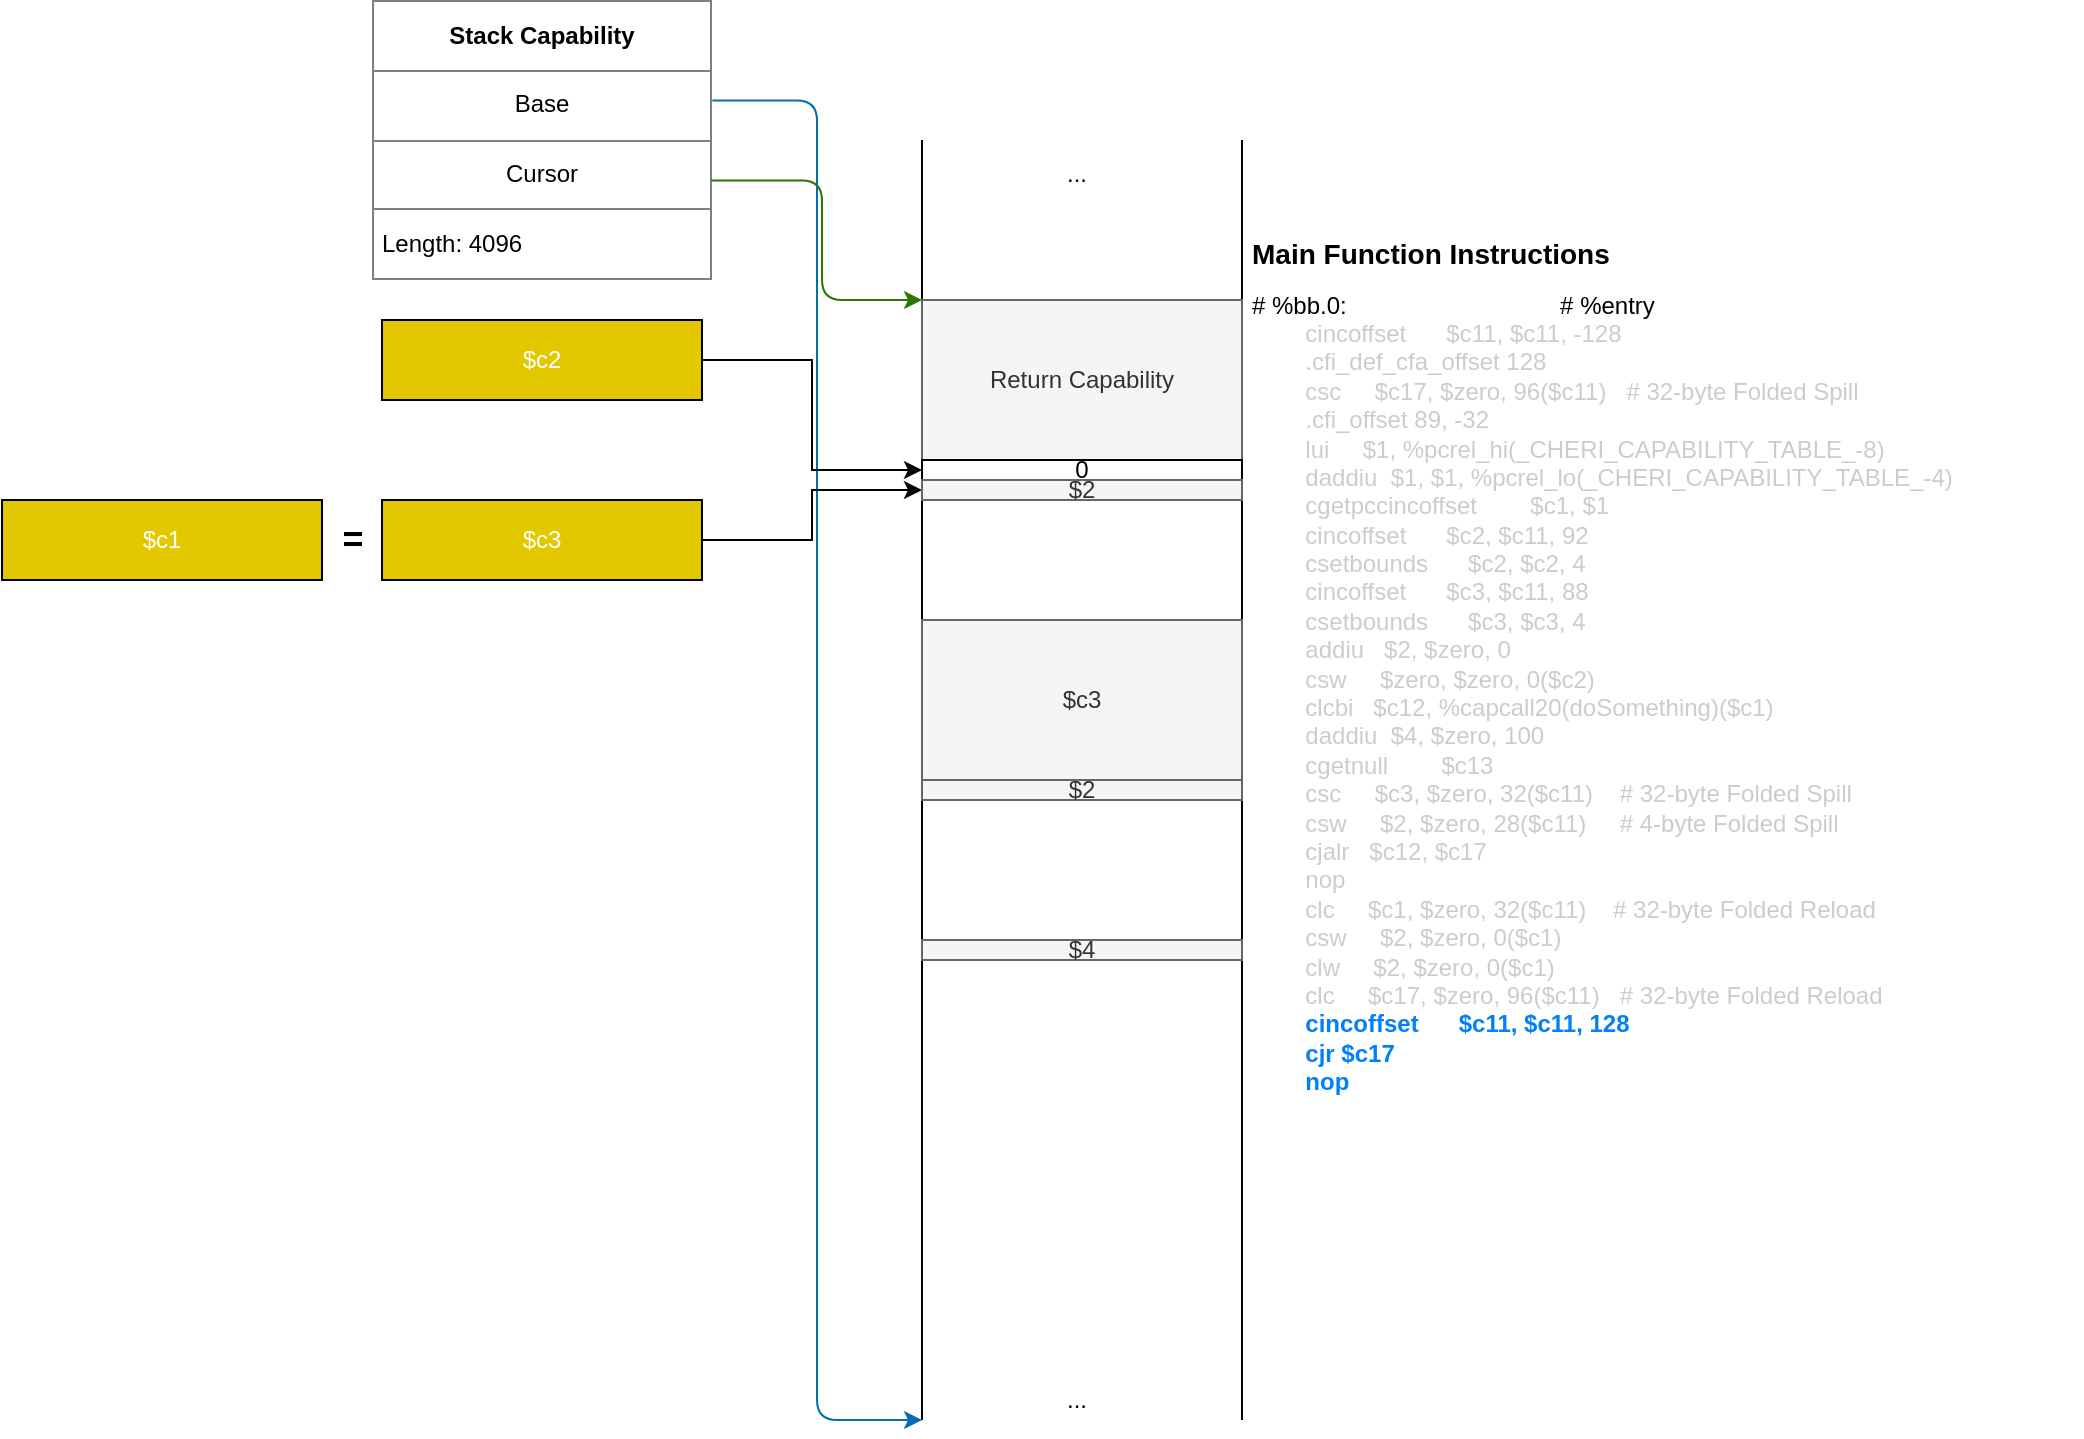<mxfile version="12.9.13" type="device"><diagram id="Yj5iNhO1OVWS-Jp9zjfF" name="Page-1"><mxGraphModel dx="2008" dy="1826" grid="1" gridSize="10" guides="1" tooltips="1" connect="1" arrows="1" fold="1" page="1" pageScale="1" pageWidth="850" pageHeight="1100" math="0" shadow="0"><root><mxCell id="0"/><mxCell id="1" parent="0"/><mxCell id="Moycxwtg2NYuGqbo34Zv-21" value="&lt;h1 style=&quot;font-size: 14px&quot;&gt;Main Function Instructions&lt;/h1&gt;&lt;div&gt;&lt;div&gt;# %bb.0:&amp;nbsp; &amp;nbsp; &amp;nbsp; &amp;nbsp; &amp;nbsp; &amp;nbsp; &amp;nbsp; &amp;nbsp; &amp;nbsp; &amp;nbsp; &amp;nbsp; &amp;nbsp; &amp;nbsp; &amp;nbsp; &amp;nbsp; &amp;nbsp; # %entry&lt;/div&gt;&lt;div&gt;&lt;font color=&quot;#cccccc&quot;&gt;&amp;nbsp; &amp;nbsp; &amp;nbsp; &amp;nbsp; cincoffset&amp;nbsp; &amp;nbsp; &amp;nbsp; $c11, $c11, -128&lt;/font&gt;&lt;/div&gt;&lt;div&gt;&lt;font color=&quot;#cccccc&quot;&gt;&amp;nbsp; &amp;nbsp; &amp;nbsp; &amp;nbsp; .cfi_def_cfa_offset 128&lt;/font&gt;&lt;/div&gt;&lt;div&gt;&lt;font color=&quot;#cccccc&quot;&gt;&amp;nbsp; &amp;nbsp; &amp;nbsp; &amp;nbsp; csc&amp;nbsp; &amp;nbsp; &amp;nbsp;$c17, $zero, 96($c11)&amp;nbsp; &amp;nbsp;# 32-byte Folded Spill&lt;/font&gt;&lt;/div&gt;&lt;div&gt;&lt;font color=&quot;#cccccc&quot;&gt;&amp;nbsp; &amp;nbsp; &amp;nbsp; &amp;nbsp; .cfi_offset 89, -32&lt;/font&gt;&lt;/div&gt;&lt;div&gt;&lt;font color=&quot;#cccccc&quot;&gt;&amp;nbsp; &amp;nbsp; &amp;nbsp; &amp;nbsp; lui&amp;nbsp; &amp;nbsp; &amp;nbsp;$1, %pcrel_hi(_CHERI_CAPABILITY_TABLE_-8)&lt;/font&gt;&lt;/div&gt;&lt;div&gt;&lt;font color=&quot;#cccccc&quot;&gt;&amp;nbsp; &amp;nbsp; &amp;nbsp; &amp;nbsp; daddiu&amp;nbsp; $1, $1, %pcrel_lo(_CHERI_CAPABILITY_TABLE_-4)&lt;/font&gt;&lt;/div&gt;&lt;div&gt;&lt;font color=&quot;#cccccc&quot;&gt;&amp;nbsp; &amp;nbsp; &amp;nbsp; &amp;nbsp; cgetpccincoffset&amp;nbsp; &amp;nbsp; &amp;nbsp; &amp;nbsp; $c1, $1&lt;/font&gt;&lt;/div&gt;&lt;div&gt;&amp;nbsp; &amp;nbsp; &amp;nbsp; &amp;nbsp;&lt;font color=&quot;#cccccc&quot;&gt; cincoffset&amp;nbsp; &amp;nbsp; &amp;nbsp; $c2, $c11, 92&lt;/font&gt;&lt;/div&gt;&lt;div&gt;&lt;font color=&quot;#cccccc&quot;&gt;&amp;nbsp; &amp;nbsp; &amp;nbsp; &amp;nbsp; csetbounds&amp;nbsp; &amp;nbsp; &amp;nbsp; $c2, $c2, 4&lt;/font&gt;&lt;/div&gt;&lt;div&gt;&lt;font color=&quot;#cccccc&quot;&gt;&amp;nbsp; &amp;nbsp; &amp;nbsp; &amp;nbsp; cincoffset&amp;nbsp; &amp;nbsp; &amp;nbsp; $c3, $c11, 88&lt;/font&gt;&lt;/div&gt;&lt;div&gt;&lt;font color=&quot;#cccccc&quot;&gt;&amp;nbsp; &amp;nbsp; &amp;nbsp; &amp;nbsp; csetbounds&amp;nbsp; &amp;nbsp; &amp;nbsp; $c3, $c3, 4&lt;/font&gt;&lt;/div&gt;&lt;div&gt;&lt;font color=&quot;#cccccc&quot;&gt;&amp;nbsp; &amp;nbsp; &amp;nbsp; &amp;nbsp; addiu&amp;nbsp; &amp;nbsp;$2, $zero, 0&lt;/font&gt;&lt;/div&gt;&lt;div&gt;&lt;font color=&quot;#cccccc&quot;&gt;&amp;nbsp; &amp;nbsp; &amp;nbsp; &amp;nbsp; csw&amp;nbsp; &amp;nbsp; &amp;nbsp;$zero, $zero, 0($c2)&lt;/font&gt;&lt;/div&gt;&lt;div&gt;&lt;font color=&quot;#cccccc&quot;&gt;&amp;nbsp; &amp;nbsp; &amp;nbsp; &amp;nbsp; clcbi&amp;nbsp; &amp;nbsp;$c12, %capcall20(doSomething)($c1)&lt;/font&gt;&lt;/div&gt;&lt;div&gt;&lt;font color=&quot;#cccccc&quot;&gt;&amp;nbsp; &amp;nbsp; &amp;nbsp; &amp;nbsp; daddiu&amp;nbsp; $4, $zero, 100&lt;/font&gt;&lt;/div&gt;&lt;div&gt;&lt;font color=&quot;#cccccc&quot;&gt;&amp;nbsp; &amp;nbsp; &amp;nbsp; &amp;nbsp; cgetnull&amp;nbsp; &amp;nbsp; &amp;nbsp; &amp;nbsp; $c13&lt;/font&gt;&lt;/div&gt;&lt;div&gt;&lt;font color=&quot;#cccccc&quot;&gt;&amp;nbsp; &amp;nbsp; &amp;nbsp; &amp;nbsp; csc&amp;nbsp; &amp;nbsp; &amp;nbsp;$c3, $zero, 32($c11)&amp;nbsp; &amp;nbsp; # 32-byte Folded Spill&lt;/font&gt;&lt;/div&gt;&lt;div&gt;&lt;font color=&quot;#cccccc&quot;&gt;&amp;nbsp; &amp;nbsp; &amp;nbsp; &amp;nbsp; csw&amp;nbsp; &amp;nbsp; &amp;nbsp;$2, $zero, 28($c11)&amp;nbsp; &amp;nbsp; &amp;nbsp;# 4-byte Folded Spill&lt;/font&gt;&lt;/div&gt;&lt;div&gt;&lt;font color=&quot;#cccccc&quot;&gt;&amp;nbsp; &amp;nbsp; &amp;nbsp; &amp;nbsp; cjalr&amp;nbsp; &amp;nbsp;$c12, $c17&lt;/font&gt;&lt;/div&gt;&lt;div&gt;&lt;font color=&quot;#cccccc&quot;&gt;&amp;nbsp; &amp;nbsp; &amp;nbsp; &amp;nbsp; nop&lt;/font&gt;&lt;/div&gt;&lt;div&gt;&lt;font color=&quot;#cccccc&quot;&gt;&amp;nbsp; &amp;nbsp; &amp;nbsp; &amp;nbsp; clc&amp;nbsp; &amp;nbsp; &amp;nbsp;$c1, $zero, 32($c11)&amp;nbsp; &amp;nbsp; # 32-byte Folded Reload&lt;/font&gt;&lt;/div&gt;&lt;div&gt;&lt;font color=&quot;#cccccc&quot;&gt;&amp;nbsp; &amp;nbsp; &amp;nbsp; &amp;nbsp; csw&amp;nbsp; &amp;nbsp; &amp;nbsp;$2, $zero, 0($c1)&lt;/font&gt;&lt;/div&gt;&lt;div&gt;&lt;font color=&quot;#cccccc&quot;&gt;&amp;nbsp; &amp;nbsp; &amp;nbsp; &amp;nbsp; clw&amp;nbsp; &amp;nbsp; &amp;nbsp;$2, $zero, 0($c1)&lt;/font&gt;&lt;/div&gt;&lt;div&gt;&lt;font color=&quot;#cccccc&quot;&gt;&amp;nbsp; &amp;nbsp; &amp;nbsp; &amp;nbsp; clc&amp;nbsp; &amp;nbsp; &amp;nbsp;$c17, $zero, 96($c11)&amp;nbsp; &amp;nbsp;# 32-byte Folded Reload&lt;/font&gt;&lt;/div&gt;&lt;div&gt;&lt;font color=&quot;#cccccc&quot;&gt;&amp;nbsp; &amp;nbsp; &amp;nbsp; &amp;nbsp; &lt;/font&gt;&lt;font color=&quot;#007fff&quot;&gt;&lt;b&gt;cincoffset&amp;nbsp; &amp;nbsp; &amp;nbsp; $c11, $c11, 128&lt;/b&gt;&lt;/font&gt;&lt;/div&gt;&lt;div&gt;&lt;font color=&quot;#007fff&quot;&gt;&lt;b&gt;&amp;nbsp; &amp;nbsp; &amp;nbsp; &amp;nbsp; cjr $c17&lt;/b&gt;&lt;/font&gt;&lt;/div&gt;&lt;div&gt;&lt;font color=&quot;#007fff&quot;&gt;&lt;b&gt;&amp;nbsp; &amp;nbsp; &amp;nbsp; &amp;nbsp; nop&lt;/b&gt;&lt;/font&gt;&lt;/div&gt;&lt;/div&gt;&lt;div&gt;&lt;br&gt;&lt;/div&gt;" style="text;html=1;strokeColor=none;fillColor=none;spacing=5;spacingTop=-20;whiteSpace=wrap;overflow=hidden;rounded=0;" parent="1" vertex="1"><mxGeometry x="440" y="10" width="420" height="520" as="geometry"/></mxCell><mxCell id="Moycxwtg2NYuGqbo34Zv-1" value="" style="endArrow=none;html=1;" parent="1" edge="1"><mxGeometry width="50" height="50" relative="1" as="geometry"><mxPoint x="280" y="600" as="sourcePoint"/><mxPoint x="280" y="-40" as="targetPoint"/></mxGeometry></mxCell><mxCell id="Moycxwtg2NYuGqbo34Zv-2" value="" style="endArrow=none;html=1;" parent="1" edge="1"><mxGeometry width="50" height="50" relative="1" as="geometry"><mxPoint x="440" y="600" as="sourcePoint"/><mxPoint x="440" y="-40" as="targetPoint"/></mxGeometry></mxCell><mxCell id="Moycxwtg2NYuGqbo34Zv-6" value="&lt;table border=&quot;1&quot; width=&quot;100%&quot; cellpadding=&quot;4&quot; style=&quot;width: 100% ; height: 100% ; border-collapse: collapse&quot;&gt;&lt;tbody&gt;&lt;tr&gt;&lt;th align=&quot;center&quot;&gt;&lt;b&gt;Stack Capability&lt;/b&gt;&lt;/th&gt;&lt;/tr&gt;&lt;tr&gt;&lt;td align=&quot;center&quot;&gt;Base&lt;/td&gt;&lt;/tr&gt;&lt;tr&gt;&lt;td style=&quot;text-align: center&quot;&gt;Cursor&lt;/td&gt;&lt;/tr&gt;&lt;tr&gt;&lt;td&gt;Length: 4096&lt;/td&gt;&lt;/tr&gt;&lt;/tbody&gt;&lt;/table&gt;" style="text;html=1;strokeColor=none;fillColor=none;overflow=fill;" parent="1" vertex="1"><mxGeometry x="5" y="-110" width="170" height="140" as="geometry"/></mxCell><mxCell id="Moycxwtg2NYuGqbo34Zv-7" value="" style="endArrow=classic;html=1;exitX=1.001;exitY=0.359;exitDx=0;exitDy=0;exitPerimeter=0;edgeStyle=elbowEdgeStyle;fillColor=#1ba1e2;strokeColor=#006EAF;" parent="1" source="Moycxwtg2NYuGqbo34Zv-6" edge="1"><mxGeometry width="50" height="50" relative="1" as="geometry"><mxPoint x="100" y="170" as="sourcePoint"/><mxPoint x="280" y="600" as="targetPoint"/></mxGeometry></mxCell><mxCell id="Moycxwtg2NYuGqbo34Zv-8" value="..." style="text;html=1;align=center;verticalAlign=middle;resizable=0;points=[];autosize=1;" parent="1" vertex="1"><mxGeometry x="342" y="-33" width="30" height="20" as="geometry"/></mxCell><mxCell id="Moycxwtg2NYuGqbo34Zv-9" value="..." style="text;html=1;align=center;verticalAlign=middle;resizable=0;points=[];autosize=1;" parent="1" vertex="1"><mxGeometry x="342" y="580" width="30" height="20" as="geometry"/></mxCell><mxCell id="Moycxwtg2NYuGqbo34Zv-10" value="" style="endArrow=classic;html=1;exitX=0.998;exitY=0.645;exitDx=0;exitDy=0;exitPerimeter=0;entryX=0;entryY=0;entryDx=0;entryDy=0;edgeStyle=elbowEdgeStyle;fillColor=#60a917;strokeColor=#2D7600;" parent="1" source="Moycxwtg2NYuGqbo34Zv-6" target="Moycxwtg2NYuGqbo34Zv-11" edge="1"><mxGeometry width="50" height="50" relative="1" as="geometry"><mxPoint x="140" y="420" as="sourcePoint"/><mxPoint x="280" y="360" as="targetPoint"/><Array as="points"><mxPoint x="230" y="40"/><mxPoint x="260" y="320"/></Array></mxGeometry></mxCell><mxCell id="Moycxwtg2NYuGqbo34Zv-11" value="Return Capability" style="rounded=0;whiteSpace=wrap;html=1;fillColor=#f5f5f5;strokeColor=#666666;fontColor=#333333;" parent="1" vertex="1"><mxGeometry x="280" y="40" width="160" height="80" as="geometry"/></mxCell><mxCell id="Moycxwtg2NYuGqbo34Zv-29" style="edgeStyle=elbowEdgeStyle;rounded=0;orthogonalLoop=1;jettySize=auto;html=1;exitX=1;exitY=0.5;exitDx=0;exitDy=0;entryX=0;entryY=0.5;entryDx=0;entryDy=0;" parent="1" source="Moycxwtg2NYuGqbo34Zv-22" target="Moycxwtg2NYuGqbo34Zv-28" edge="1"><mxGeometry relative="1" as="geometry"/></mxCell><mxCell id="Moycxwtg2NYuGqbo34Zv-22" value="$c2" style="rounded=0;whiteSpace=wrap;html=1;fillColor=#e3c800;strokeColor=#000000;fontColor=#ffffff;" parent="1" vertex="1"><mxGeometry x="10" y="50" width="160" height="40" as="geometry"/></mxCell><mxCell id="Moycxwtg2NYuGqbo34Zv-31" style="edgeStyle=elbowEdgeStyle;rounded=0;orthogonalLoop=1;jettySize=auto;html=1;exitX=1;exitY=0.5;exitDx=0;exitDy=0;entryX=0;entryY=0.5;entryDx=0;entryDy=0;" parent="1" source="Moycxwtg2NYuGqbo34Zv-24" target="Moycxwtg2NYuGqbo34Zv-30" edge="1"><mxGeometry relative="1" as="geometry"/></mxCell><mxCell id="Moycxwtg2NYuGqbo34Zv-24" value="$c3" style="rounded=0;whiteSpace=wrap;html=1;fillColor=#e3c800;strokeColor=#000000;fontColor=#ffffff;" parent="1" vertex="1"><mxGeometry x="10" y="140" width="160" height="40" as="geometry"/></mxCell><mxCell id="Moycxwtg2NYuGqbo34Zv-28" value="0" style="rounded=0;whiteSpace=wrap;html=1;strokeColor=#000000;" parent="1" vertex="1"><mxGeometry x="280" y="120" width="160" height="10" as="geometry"/></mxCell><mxCell id="Moycxwtg2NYuGqbo34Zv-30" value="-" style="rounded=0;whiteSpace=wrap;html=1;strokeColor=#000000;" parent="1" vertex="1"><mxGeometry x="280" y="130" width="160" height="10" as="geometry"/></mxCell><mxCell id="Moycxwtg2NYuGqbo34Zv-40" value="$c3" style="rounded=0;whiteSpace=wrap;html=1;strokeColor=#666666;fillColor=#f5f5f5;fontColor=#333333;" parent="1" vertex="1"><mxGeometry x="280" y="200" width="160" height="80" as="geometry"/></mxCell><mxCell id="Moycxwtg2NYuGqbo34Zv-41" value="$4" style="rounded=0;whiteSpace=wrap;html=1;strokeColor=#666666;fillColor=#f5f5f5;fontColor=#333333;" parent="1" vertex="1"><mxGeometry x="280" y="360" width="160" height="10" as="geometry"/></mxCell><mxCell id="FzDeMPSZjO4kATvtYi5J-1" value="$2" style="rounded=0;whiteSpace=wrap;html=1;strokeColor=#666666;fillColor=#f5f5f5;fontColor=#333333;" vertex="1" parent="1"><mxGeometry x="280" y="280" width="160" height="10" as="geometry"/></mxCell><mxCell id="FzDeMPSZjO4kATvtYi5J-4" value="$c1" style="rounded=0;whiteSpace=wrap;html=1;fillColor=#e3c800;strokeColor=#000000;fontColor=#ffffff;" vertex="1" parent="1"><mxGeometry x="-180" y="140" width="160" height="40" as="geometry"/></mxCell><mxCell id="FzDeMPSZjO4kATvtYi5J-5" value="&lt;b&gt;&lt;font style=&quot;font-size: 18px&quot;&gt;=&lt;/font&gt;&lt;/b&gt;" style="text;html=1;align=center;verticalAlign=middle;resizable=0;points=[];autosize=1;fontSize=12;" vertex="1" parent="1"><mxGeometry x="-20" y="150" width="30" height="20" as="geometry"/></mxCell><mxCell id="FzDeMPSZjO4kATvtYi5J-6" value="$2" style="rounded=0;whiteSpace=wrap;html=1;strokeColor=#666666;fillColor=#f5f5f5;fontColor=#333333;" vertex="1" parent="1"><mxGeometry x="280" y="130" width="160" height="10" as="geometry"/></mxCell></root></mxGraphModel></diagram></mxfile>